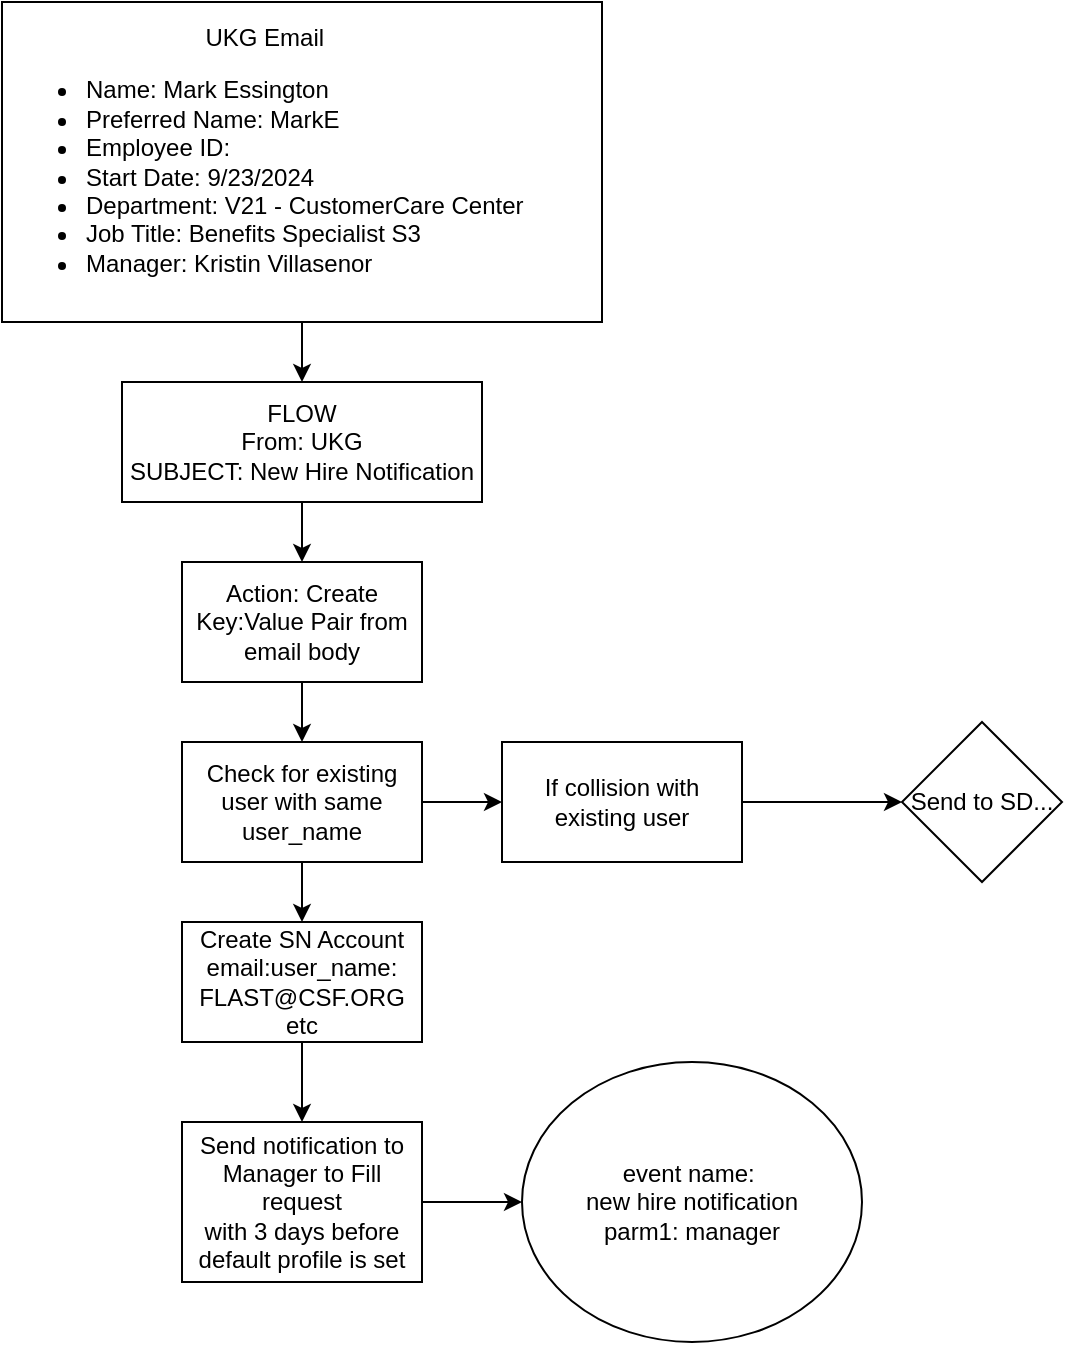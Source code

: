 <mxfile version="24.7.13">
  <diagram name="Page-1" id="i08D2KD-eQEN8qNxk3V0">
    <mxGraphModel dx="2074" dy="1114" grid="1" gridSize="10" guides="1" tooltips="1" connect="1" arrows="1" fold="1" page="1" pageScale="1" pageWidth="850" pageHeight="1100" math="0" shadow="0">
      <root>
        <mxCell id="0" />
        <mxCell id="1" parent="0" />
        <mxCell id="2E7gn5cICj0N0v0iBfs7-3" value="" style="edgeStyle=orthogonalEdgeStyle;rounded=0;orthogonalLoop=1;jettySize=auto;html=1;" edge="1" parent="1" source="2E7gn5cICj0N0v0iBfs7-1" target="2E7gn5cICj0N0v0iBfs7-2">
          <mxGeometry relative="1" as="geometry" />
        </mxCell>
        <mxCell id="2E7gn5cICj0N0v0iBfs7-1" value="&lt;div&gt;&lt;div align=&quot;center&quot;&gt;UKG Email&lt;/div&gt;&lt;ul&gt;&lt;li&gt;Name:&amp;nbsp;Mark Essington&lt;/li&gt;&lt;li&gt;Preferred Name:&amp;nbsp;MarkE&lt;/li&gt;&lt;li&gt;Employee ID:&lt;/li&gt;&lt;li&gt;Start Date:&amp;nbsp;9/23/2024&lt;/li&gt;&lt;li&gt;Department: V21 - CustomerCare Center&lt;/li&gt;&lt;li&gt;Job Title:&amp;nbsp;Benefits Specialist S3&lt;/li&gt;&lt;li&gt;Manager:&amp;nbsp;Kristin Villasenor&lt;/li&gt;&lt;/ul&gt;&lt;/div&gt;" style="rounded=0;whiteSpace=wrap;html=1;align=left;" vertex="1" parent="1">
          <mxGeometry x="280" width="300" height="160" as="geometry" />
        </mxCell>
        <mxCell id="2E7gn5cICj0N0v0iBfs7-5" value="" style="edgeStyle=orthogonalEdgeStyle;rounded=0;orthogonalLoop=1;jettySize=auto;html=1;" edge="1" parent="1" source="2E7gn5cICj0N0v0iBfs7-2" target="2E7gn5cICj0N0v0iBfs7-4">
          <mxGeometry relative="1" as="geometry" />
        </mxCell>
        <mxCell id="2E7gn5cICj0N0v0iBfs7-2" value="&lt;div align=&quot;center&quot;&gt;FLOW&lt;/div&gt;&lt;div&gt;From: UKG&lt;/div&gt;&lt;div&gt;SUBJECT: New Hire Notification&lt;/div&gt;" style="whiteSpace=wrap;html=1;align=center;rounded=0;" vertex="1" parent="1">
          <mxGeometry x="340" y="190" width="180" height="60" as="geometry" />
        </mxCell>
        <mxCell id="2E7gn5cICj0N0v0iBfs7-7" value="" style="edgeStyle=orthogonalEdgeStyle;rounded=0;orthogonalLoop=1;jettySize=auto;html=1;" edge="1" parent="1" source="2E7gn5cICj0N0v0iBfs7-4" target="2E7gn5cICj0N0v0iBfs7-6">
          <mxGeometry relative="1" as="geometry" />
        </mxCell>
        <mxCell id="2E7gn5cICj0N0v0iBfs7-4" value="Action: Create Key:Value Pair from email body" style="whiteSpace=wrap;html=1;align=center;rounded=0;" vertex="1" parent="1">
          <mxGeometry x="370" y="280" width="120" height="60" as="geometry" />
        </mxCell>
        <mxCell id="2E7gn5cICj0N0v0iBfs7-9" value="" style="edgeStyle=orthogonalEdgeStyle;rounded=0;orthogonalLoop=1;jettySize=auto;html=1;" edge="1" parent="1" source="2E7gn5cICj0N0v0iBfs7-6" target="2E7gn5cICj0N0v0iBfs7-8">
          <mxGeometry relative="1" as="geometry" />
        </mxCell>
        <mxCell id="2E7gn5cICj0N0v0iBfs7-15" value="" style="edgeStyle=orthogonalEdgeStyle;rounded=0;orthogonalLoop=1;jettySize=auto;html=1;" edge="1" parent="1" source="2E7gn5cICj0N0v0iBfs7-6" target="2E7gn5cICj0N0v0iBfs7-14">
          <mxGeometry relative="1" as="geometry" />
        </mxCell>
        <mxCell id="2E7gn5cICj0N0v0iBfs7-6" value="&lt;div&gt;Check for existing user with same user_name&lt;br&gt;&lt;/div&gt;" style="whiteSpace=wrap;html=1;rounded=0;" vertex="1" parent="1">
          <mxGeometry x="370" y="370" width="120" height="60" as="geometry" />
        </mxCell>
        <mxCell id="2E7gn5cICj0N0v0iBfs7-13" value="" style="edgeStyle=orthogonalEdgeStyle;rounded=0;orthogonalLoop=1;jettySize=auto;html=1;" edge="1" parent="1" source="2E7gn5cICj0N0v0iBfs7-8" target="2E7gn5cICj0N0v0iBfs7-12">
          <mxGeometry relative="1" as="geometry" />
        </mxCell>
        <mxCell id="2E7gn5cICj0N0v0iBfs7-8" value="&lt;div&gt;If collision with existing user&lt;/div&gt;" style="whiteSpace=wrap;html=1;rounded=0;" vertex="1" parent="1">
          <mxGeometry x="530" y="370" width="120" height="60" as="geometry" />
        </mxCell>
        <mxCell id="2E7gn5cICj0N0v0iBfs7-12" value="Send to SD..." style="rhombus;whiteSpace=wrap;html=1;rounded=0;" vertex="1" parent="1">
          <mxGeometry x="730" y="360" width="80" height="80" as="geometry" />
        </mxCell>
        <mxCell id="2E7gn5cICj0N0v0iBfs7-17" value="" style="edgeStyle=orthogonalEdgeStyle;rounded=0;orthogonalLoop=1;jettySize=auto;html=1;" edge="1" parent="1" source="2E7gn5cICj0N0v0iBfs7-14" target="2E7gn5cICj0N0v0iBfs7-16">
          <mxGeometry relative="1" as="geometry" />
        </mxCell>
        <mxCell id="2E7gn5cICj0N0v0iBfs7-14" value="&lt;div&gt;Create SN Account&lt;/div&gt;&lt;div&gt;email:user_name: FLAST@CSF.ORG&lt;/div&gt;&lt;div&gt;etc&lt;br&gt;&lt;/div&gt;" style="whiteSpace=wrap;html=1;rounded=0;" vertex="1" parent="1">
          <mxGeometry x="370" y="460" width="120" height="60" as="geometry" />
        </mxCell>
        <mxCell id="2E7gn5cICj0N0v0iBfs7-22" value="" style="edgeStyle=orthogonalEdgeStyle;rounded=0;orthogonalLoop=1;jettySize=auto;html=1;" edge="1" parent="1" source="2E7gn5cICj0N0v0iBfs7-16" target="2E7gn5cICj0N0v0iBfs7-21">
          <mxGeometry relative="1" as="geometry" />
        </mxCell>
        <mxCell id="2E7gn5cICj0N0v0iBfs7-16" value="&lt;div&gt;Send notification to Manager to Fill request&lt;/div&gt;&lt;div&gt;with 3 days before default profile is set&lt;br&gt;&lt;/div&gt;" style="rounded=0;whiteSpace=wrap;html=1;" vertex="1" parent="1">
          <mxGeometry x="370" y="560" width="120" height="80" as="geometry" />
        </mxCell>
        <mxCell id="2E7gn5cICj0N0v0iBfs7-21" value="&lt;div&gt;event name:&amp;nbsp;&lt;/div&gt;&lt;div&gt;new hire notification&lt;/div&gt;&lt;div&gt;parm1: manager&lt;/div&gt;" style="ellipse;whiteSpace=wrap;html=1;rounded=0;" vertex="1" parent="1">
          <mxGeometry x="540" y="530" width="170" height="140" as="geometry" />
        </mxCell>
      </root>
    </mxGraphModel>
  </diagram>
</mxfile>
